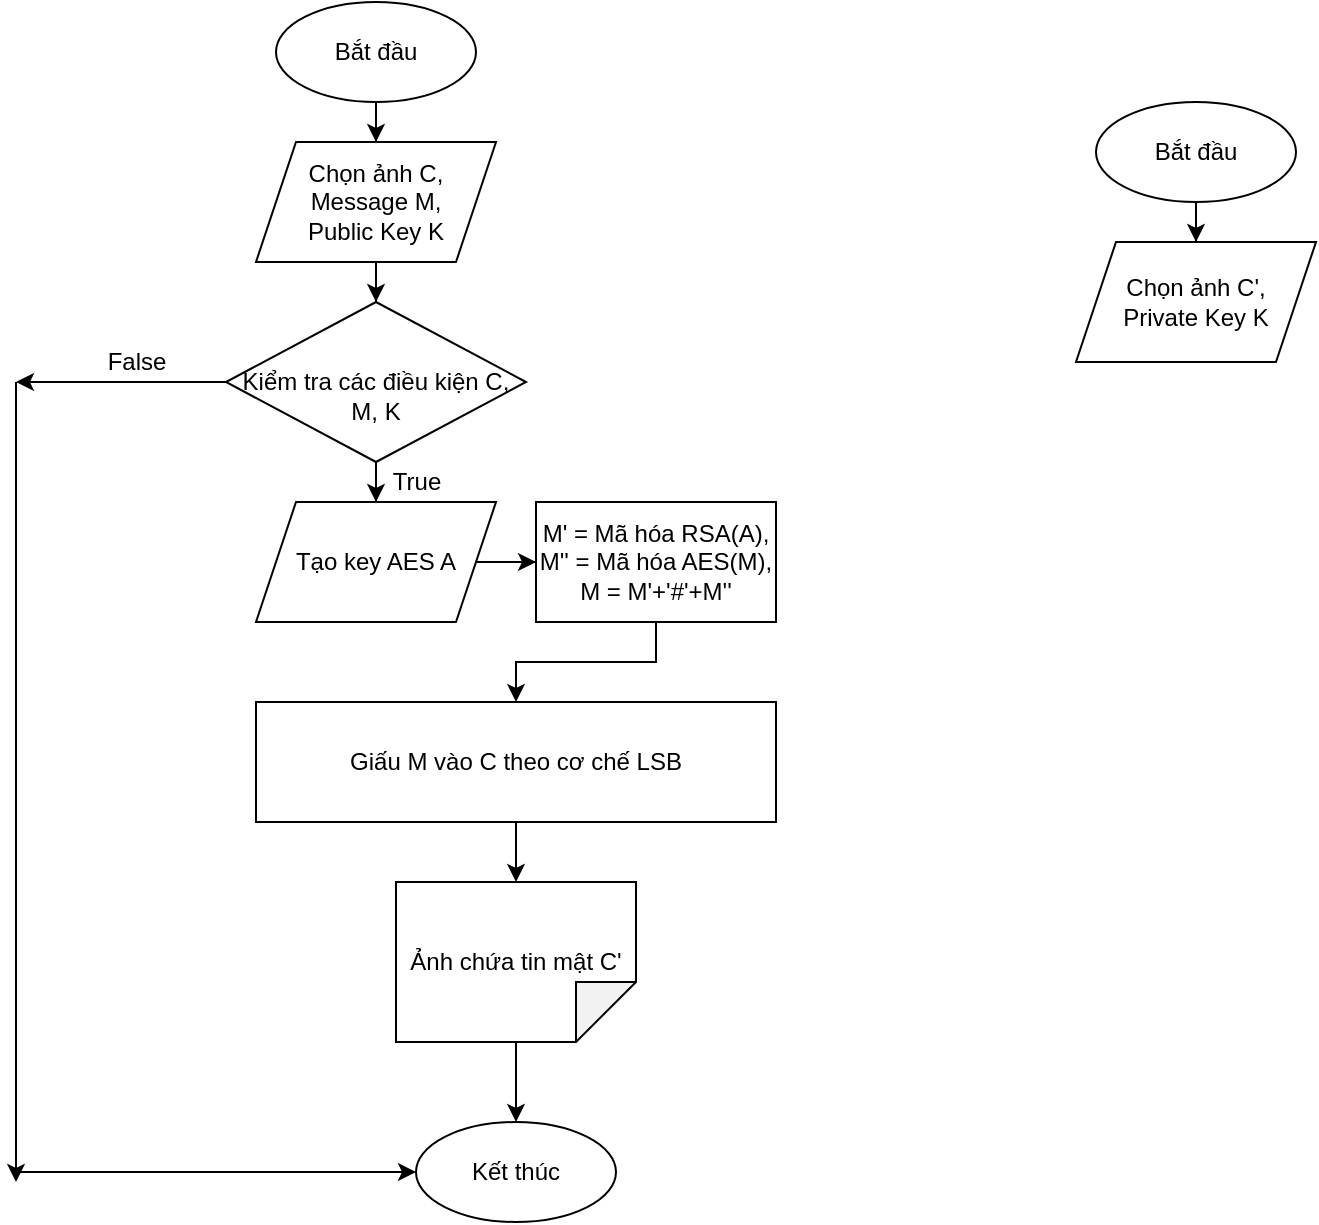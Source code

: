 <mxfile version="14.0.1" type="github">
  <diagram id="znqmKikm2OQu4AAyznZ4" name="Page-1">
    <mxGraphModel dx="1422" dy="794" grid="1" gridSize="10" guides="1" tooltips="1" connect="1" arrows="1" fold="1" page="1" pageScale="1" pageWidth="1654" pageHeight="2336" math="0" shadow="0">
      <root>
        <mxCell id="0" />
        <mxCell id="1" parent="0" />
        <mxCell id="rsEwW4tAbGOP4yWRJ9ht-3" style="edgeStyle=orthogonalEdgeStyle;rounded=0;orthogonalLoop=1;jettySize=auto;html=1;entryX=0.5;entryY=0;entryDx=0;entryDy=0;" parent="1" source="rsEwW4tAbGOP4yWRJ9ht-1" target="rsEwW4tAbGOP4yWRJ9ht-2" edge="1">
          <mxGeometry relative="1" as="geometry" />
        </mxCell>
        <mxCell id="rsEwW4tAbGOP4yWRJ9ht-1" value="Bắt đầu" style="ellipse;whiteSpace=wrap;html=1;" parent="1" vertex="1">
          <mxGeometry x="340" y="50" width="100" height="50" as="geometry" />
        </mxCell>
        <mxCell id="rsEwW4tAbGOP4yWRJ9ht-5" style="edgeStyle=orthogonalEdgeStyle;rounded=0;orthogonalLoop=1;jettySize=auto;html=1;entryX=0.5;entryY=0;entryDx=0;entryDy=0;" parent="1" source="rsEwW4tAbGOP4yWRJ9ht-2" target="rsEwW4tAbGOP4yWRJ9ht-4" edge="1">
          <mxGeometry relative="1" as="geometry" />
        </mxCell>
        <mxCell id="rsEwW4tAbGOP4yWRJ9ht-2" value="Chọn ảnh C,&lt;br&gt;Message M,&lt;br&gt;Public Key K" style="shape=parallelogram;perimeter=parallelogramPerimeter;whiteSpace=wrap;html=1;fixedSize=1;" parent="1" vertex="1">
          <mxGeometry x="330" y="120" width="120" height="60" as="geometry" />
        </mxCell>
        <mxCell id="rsEwW4tAbGOP4yWRJ9ht-7" style="edgeStyle=orthogonalEdgeStyle;rounded=0;orthogonalLoop=1;jettySize=auto;html=1;" parent="1" source="rsEwW4tAbGOP4yWRJ9ht-4" edge="1">
          <mxGeometry relative="1" as="geometry">
            <mxPoint x="210" y="240" as="targetPoint" />
          </mxGeometry>
        </mxCell>
        <mxCell id="rsEwW4tAbGOP4yWRJ9ht-12" style="edgeStyle=orthogonalEdgeStyle;rounded=0;orthogonalLoop=1;jettySize=auto;html=1;entryX=0.5;entryY=0;entryDx=0;entryDy=0;" parent="1" source="rsEwW4tAbGOP4yWRJ9ht-4" target="rsEwW4tAbGOP4yWRJ9ht-11" edge="1">
          <mxGeometry relative="1" as="geometry" />
        </mxCell>
        <mxCell id="rsEwW4tAbGOP4yWRJ9ht-4" value="&lt;br&gt;Kiểm tra các điều kiện C, M, K" style="rhombus;whiteSpace=wrap;html=1;" parent="1" vertex="1">
          <mxGeometry x="315" y="200" width="150" height="80" as="geometry" />
        </mxCell>
        <mxCell id="rsEwW4tAbGOP4yWRJ9ht-6" value="Kết thúc&lt;br&gt;" style="ellipse;whiteSpace=wrap;html=1;" parent="1" vertex="1">
          <mxGeometry x="410" y="610" width="100" height="50" as="geometry" />
        </mxCell>
        <mxCell id="rsEwW4tAbGOP4yWRJ9ht-8" value="" style="endArrow=classic;html=1;" parent="1" edge="1">
          <mxGeometry width="50" height="50" relative="1" as="geometry">
            <mxPoint x="210" y="240" as="sourcePoint" />
            <mxPoint x="210" y="640" as="targetPoint" />
          </mxGeometry>
        </mxCell>
        <mxCell id="rsEwW4tAbGOP4yWRJ9ht-9" value="" style="endArrow=classic;html=1;entryX=0;entryY=0.5;entryDx=0;entryDy=0;" parent="1" target="rsEwW4tAbGOP4yWRJ9ht-6" edge="1">
          <mxGeometry width="50" height="50" relative="1" as="geometry">
            <mxPoint x="210" y="635" as="sourcePoint" />
            <mxPoint x="440" y="440" as="targetPoint" />
          </mxGeometry>
        </mxCell>
        <mxCell id="rsEwW4tAbGOP4yWRJ9ht-10" value="False" style="text;html=1;align=center;verticalAlign=middle;resizable=0;points=[];autosize=1;" parent="1" vertex="1">
          <mxGeometry x="250" y="220" width="40" height="20" as="geometry" />
        </mxCell>
        <mxCell id="rsEwW4tAbGOP4yWRJ9ht-15" style="edgeStyle=orthogonalEdgeStyle;rounded=0;orthogonalLoop=1;jettySize=auto;html=1;" parent="1" source="rsEwW4tAbGOP4yWRJ9ht-11" target="rsEwW4tAbGOP4yWRJ9ht-14" edge="1">
          <mxGeometry relative="1" as="geometry" />
        </mxCell>
        <mxCell id="rsEwW4tAbGOP4yWRJ9ht-11" value="Tạo key AES A" style="shape=parallelogram;perimeter=parallelogramPerimeter;whiteSpace=wrap;html=1;fixedSize=1;" parent="1" vertex="1">
          <mxGeometry x="330" y="300" width="120" height="60" as="geometry" />
        </mxCell>
        <mxCell id="rsEwW4tAbGOP4yWRJ9ht-13" value="True" style="text;html=1;align=center;verticalAlign=middle;resizable=0;points=[];autosize=1;" parent="1" vertex="1">
          <mxGeometry x="390" y="280" width="40" height="20" as="geometry" />
        </mxCell>
        <mxCell id="rsEwW4tAbGOP4yWRJ9ht-18" style="edgeStyle=orthogonalEdgeStyle;rounded=0;orthogonalLoop=1;jettySize=auto;html=1;entryX=0.5;entryY=0;entryDx=0;entryDy=0;" parent="1" source="rsEwW4tAbGOP4yWRJ9ht-14" target="rsEwW4tAbGOP4yWRJ9ht-16" edge="1">
          <mxGeometry relative="1" as="geometry" />
        </mxCell>
        <mxCell id="rsEwW4tAbGOP4yWRJ9ht-14" value="M&#39; = Mã hóa RSA(A),&lt;br&gt;M&#39;&#39; = Mã hóa AES(M),&lt;br&gt;M = M&#39;+&#39;#&#39;+M&#39;&#39;" style="rounded=0;whiteSpace=wrap;html=1;" parent="1" vertex="1">
          <mxGeometry x="470" y="300" width="120" height="60" as="geometry" />
        </mxCell>
        <mxCell id="rsEwW4tAbGOP4yWRJ9ht-19" style="edgeStyle=orthogonalEdgeStyle;rounded=0;orthogonalLoop=1;jettySize=auto;html=1;" parent="1" source="rsEwW4tAbGOP4yWRJ9ht-16" edge="1">
          <mxGeometry relative="1" as="geometry">
            <mxPoint x="460" y="490" as="targetPoint" />
          </mxGeometry>
        </mxCell>
        <mxCell id="rsEwW4tAbGOP4yWRJ9ht-16" value="Giấu M vào C theo cơ chế LSB" style="rounded=0;whiteSpace=wrap;html=1;" parent="1" vertex="1">
          <mxGeometry x="330" y="400" width="260" height="60" as="geometry" />
        </mxCell>
        <mxCell id="rsEwW4tAbGOP4yWRJ9ht-21" style="edgeStyle=orthogonalEdgeStyle;rounded=0;orthogonalLoop=1;jettySize=auto;html=1;entryX=0.5;entryY=0;entryDx=0;entryDy=0;" parent="1" source="rsEwW4tAbGOP4yWRJ9ht-20" target="rsEwW4tAbGOP4yWRJ9ht-6" edge="1">
          <mxGeometry relative="1" as="geometry" />
        </mxCell>
        <mxCell id="rsEwW4tAbGOP4yWRJ9ht-20" value="Ảnh chứa tin mật C&#39;" style="shape=note;whiteSpace=wrap;html=1;backgroundOutline=1;darkOpacity=0.05;direction=south;" parent="1" vertex="1">
          <mxGeometry x="400" y="490" width="120" height="80" as="geometry" />
        </mxCell>
        <mxCell id="4-Lv_yZjTK0PP3JbGKPX-24" style="edgeStyle=orthogonalEdgeStyle;rounded=0;orthogonalLoop=1;jettySize=auto;html=1;" edge="1" parent="1" source="4-Lv_yZjTK0PP3JbGKPX-22" target="4-Lv_yZjTK0PP3JbGKPX-23">
          <mxGeometry relative="1" as="geometry" />
        </mxCell>
        <mxCell id="4-Lv_yZjTK0PP3JbGKPX-22" value="Bắt đầu" style="ellipse;whiteSpace=wrap;html=1;" vertex="1" parent="1">
          <mxGeometry x="750" y="100" width="100" height="50" as="geometry" />
        </mxCell>
        <mxCell id="4-Lv_yZjTK0PP3JbGKPX-23" value="Chọn ảnh C&#39;,&lt;br&gt;Private Key K" style="shape=parallelogram;perimeter=parallelogramPerimeter;whiteSpace=wrap;html=1;fixedSize=1;" vertex="1" parent="1">
          <mxGeometry x="740" y="170" width="120" height="60" as="geometry" />
        </mxCell>
      </root>
    </mxGraphModel>
  </diagram>
</mxfile>
